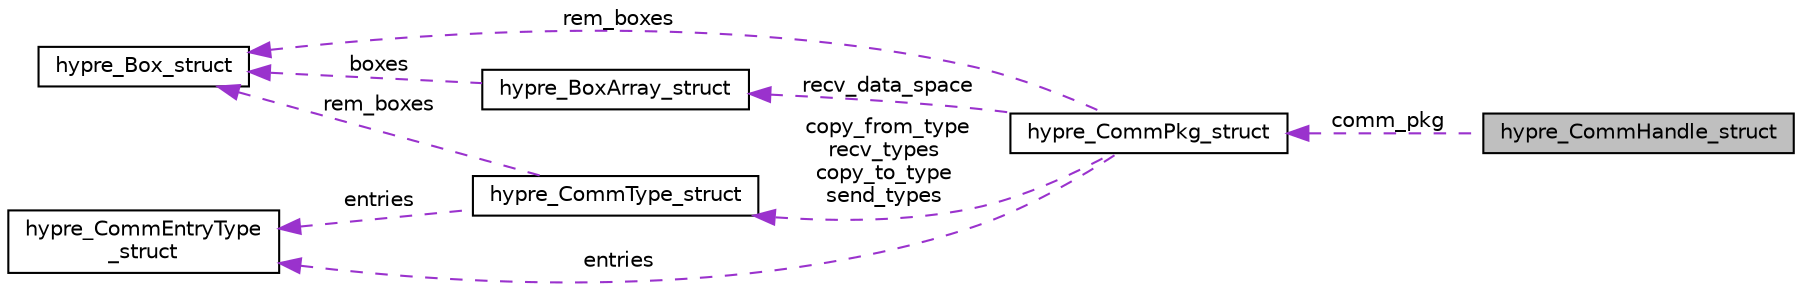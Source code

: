digraph "hypre_CommHandle_struct"
{
 // LATEX_PDF_SIZE
  edge [fontname="Helvetica",fontsize="10",labelfontname="Helvetica",labelfontsize="10"];
  node [fontname="Helvetica",fontsize="10",shape=record];
  rankdir="LR";
  Node1 [label="hypre_CommHandle_struct",height=0.2,width=0.4,color="black", fillcolor="grey75", style="filled", fontcolor="black",tooltip=" "];
  Node2 -> Node1 [dir="back",color="darkorchid3",fontsize="10",style="dashed",label=" comm_pkg" ,fontname="Helvetica"];
  Node2 [label="hypre_CommPkg_struct",height=0.2,width=0.4,color="black", fillcolor="white", style="filled",URL="$structhypre___comm_pkg__struct.html",tooltip=" "];
  Node3 -> Node2 [dir="back",color="darkorchid3",fontsize="10",style="dashed",label=" recv_data_space" ,fontname="Helvetica"];
  Node3 [label="hypre_BoxArray_struct",height=0.2,width=0.4,color="black", fillcolor="white", style="filled",URL="$structhypre___box_array__struct.html",tooltip=" "];
  Node4 -> Node3 [dir="back",color="darkorchid3",fontsize="10",style="dashed",label=" boxes" ,fontname="Helvetica"];
  Node4 [label="hypre_Box_struct",height=0.2,width=0.4,color="black", fillcolor="white", style="filled",URL="$structhypre___box__struct.html",tooltip=" "];
  Node5 -> Node2 [dir="back",color="darkorchid3",fontsize="10",style="dashed",label=" entries" ,fontname="Helvetica"];
  Node5 [label="hypre_CommEntryType\l_struct",height=0.2,width=0.4,color="black", fillcolor="white", style="filled",URL="$structhypre___comm_entry_type__struct.html",tooltip=" "];
  Node6 -> Node2 [dir="back",color="darkorchid3",fontsize="10",style="dashed",label=" copy_from_type\nrecv_types\ncopy_to_type\nsend_types" ,fontname="Helvetica"];
  Node6 [label="hypre_CommType_struct",height=0.2,width=0.4,color="black", fillcolor="white", style="filled",URL="$structhypre___comm_type__struct.html",tooltip=" "];
  Node5 -> Node6 [dir="back",color="darkorchid3",fontsize="10",style="dashed",label=" entries" ,fontname="Helvetica"];
  Node4 -> Node6 [dir="back",color="darkorchid3",fontsize="10",style="dashed",label=" rem_boxes" ,fontname="Helvetica"];
  Node4 -> Node2 [dir="back",color="darkorchid3",fontsize="10",style="dashed",label=" rem_boxes" ,fontname="Helvetica"];
}
